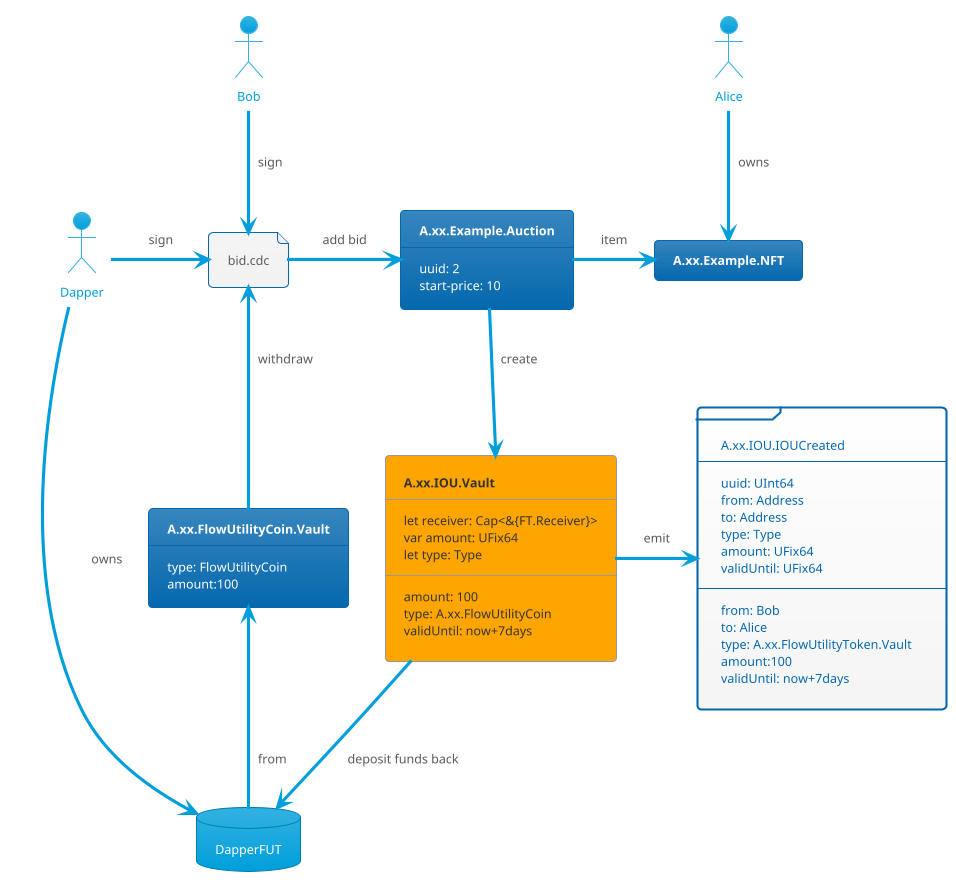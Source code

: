 @startuml
!theme bluegray

actor Bob
actor Alice
actor Dapper

Database DapperFUT 

file Bid [
    bid.cdc
]

frame ioucreated [
    A.xx.IOU.IOUCreated
    ---
    uuid: UInt64
    from: Address
    to: Address
    type: Type
    amount: UFix64
    validUntil: UFix64
    ---
    from: Bob
    to: Alice
    type: A.xx.FlowUtilityToken.Vault
    amount:100
    validUntil: now+7days
]


card Vault [
        <b>A.xx.FlowUtilityCoin.Vault
        ---
        type: FlowUtilityCoin
        amount:100
    ]


card NFT [
    <b>A.xx.Example.NFT
]

card Auction [
    <b>A.xx.Example.Auction
    ---
    uuid: 2
    start-price: 10
]

agent IOU [
    <b>A.xx.IOU.Vault
    ---
    let receiver: Cap<&{FT.Receiver}>
    var amount: UFix64
    let type: Type
    ---
    amount: 100
    type: A.xx.FlowUtilityCoin
    validUntil: now+7days
]

Bob --> Bid : sign
Dapper -right-> Bid: sign

Bid -right-> Auction: add bid
Auction --> IOU : create
Bid <-- Vault : withdraw
Vault <-- DapperFUT: from
Dapper --> DapperFUT : owns

IOU --> DapperFUT: deposit funds back
Auction -right-> NFT : item 

IOU -right-> ioucreated: emit
Alice --> NFT : owns

@enduml